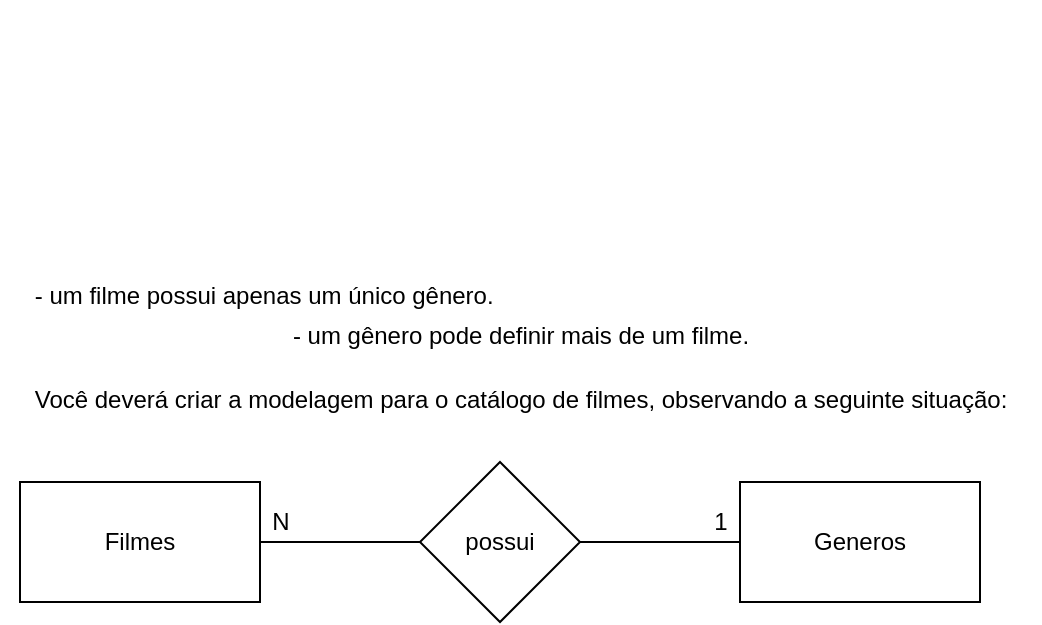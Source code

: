 <mxfile version="14.4.2" pages="2"><diagram id="G0jj-CVHuc0ZhgnbDvlZ" name="Conceitual"><mxGraphModel dx="777" dy="2457" grid="1" gridSize="10" guides="1" tooltips="1" connect="1" arrows="1" fold="1" page="1" pageScale="1" pageWidth="827" pageHeight="1169" math="0" shadow="0"><root><mxCell id="0"/><mxCell id="1" parent="0"/><mxCell id="H5ioQcjDnfmysEa3CIfM-4" style="edgeStyle=orthogonalEdgeStyle;rounded=0;orthogonalLoop=1;jettySize=auto;html=1;entryX=0;entryY=0.5;entryDx=0;entryDy=0;endArrow=none;endFill=0;" edge="1" parent="1" source="H5ioQcjDnfmysEa3CIfM-1" target="H5ioQcjDnfmysEa3CIfM-3"><mxGeometry relative="1" as="geometry"/></mxCell><mxCell id="H5ioQcjDnfmysEa3CIfM-1" value="Filmes" style="rounded=0;whiteSpace=wrap;html=1;" vertex="1" parent="1"><mxGeometry x="80" y="160" width="120" height="60" as="geometry"/></mxCell><mxCell id="H5ioQcjDnfmysEa3CIfM-2" value="Generos" style="rounded=0;whiteSpace=wrap;html=1;" vertex="1" parent="1"><mxGeometry x="440" y="160" width="120" height="60" as="geometry"/></mxCell><mxCell id="H5ioQcjDnfmysEa3CIfM-5" style="edgeStyle=orthogonalEdgeStyle;rounded=0;orthogonalLoop=1;jettySize=auto;html=1;endArrow=none;endFill=0;" edge="1" parent="1" source="H5ioQcjDnfmysEa3CIfM-3" target="H5ioQcjDnfmysEa3CIfM-2"><mxGeometry relative="1" as="geometry"/></mxCell><mxCell id="H5ioQcjDnfmysEa3CIfM-3" value="possui" style="rhombus;whiteSpace=wrap;html=1;" vertex="1" parent="1"><mxGeometry x="280" y="150" width="80" height="80" as="geometry"/></mxCell><mxCell id="H5ioQcjDnfmysEa3CIfM-6" value="&lt;div&gt;1&lt;/div&gt;" style="text;html=1;align=center;verticalAlign=middle;resizable=0;points=[];autosize=1;" vertex="1" parent="1"><mxGeometry x="420" y="170" width="20" height="20" as="geometry"/></mxCell><mxCell id="H5ioQcjDnfmysEa3CIfM-7" value="N" style="text;html=1;align=center;verticalAlign=middle;resizable=0;points=[];autosize=1;" vertex="1" parent="1"><mxGeometry x="200" y="170" width="20" height="20" as="geometry"/></mxCell><mxCell id="H5ioQcjDnfmysEa3CIfM-8" value="&lt;br/&gt;      &lt;table class=&quot;highlight tab-size js-file-line-container&quot;&gt;&lt;tbody&gt;&lt;tr&gt;&lt;td id=&quot;LC2&quot; class=&quot;blob-code blob-code-inner js-file-line&quot;&gt;&lt;br/&gt;&lt;br&gt;&lt;/td&gt;&lt;br/&gt;      &lt;/tr&gt;&lt;br/&gt;      &lt;tr&gt;&lt;br/&gt;        &lt;/tr&gt;&lt;/tbody&gt;&lt;/table&gt;&lt;table class=&quot;highlight tab-size js-file-line-container&quot;&gt;&lt;tbody&gt;&lt;tr&gt;&lt;td id=&quot;LC3&quot; class=&quot;blob-code blob-code-inner js-file-line&quot;&gt;- um filme possui apenas um único gênero.&lt;/td&gt;&lt;br/&gt;      &lt;/tr&gt;&lt;br/&gt;      &lt;tr&gt;&lt;br/&gt;        &lt;/tr&gt;&lt;/tbody&gt;&lt;/table&gt;- um gênero pode definir mais de um filme.&lt;table class=&quot;highlight tab-size js-file-line-container&quot;&gt;&lt;tbody&gt;&lt;tr&gt;&lt;td id=&quot;LC1&quot; class=&quot;blob-code blob-code-inner js-file-line&quot;&gt;Você deverá criar a modelagem para o catálogo de filmes, observando a seguinte situação:&lt;/td&gt;&lt;br/&gt;      &lt;/tr&gt;&lt;tr&gt;&lt;br/&gt;        &lt;/tr&gt;&lt;/tbody&gt;&lt;/table&gt;" style="text;html=1;align=center;verticalAlign=middle;resizable=0;points=[];autosize=1;" vertex="1" parent="1"><mxGeometry x="70" y="-80" width="520" height="210" as="geometry"/></mxCell></root></mxGraphModel></diagram><diagram id="Ibwy5rhuZMwK4cscpk7D" name="Logico"><mxGraphModel dx="777" dy="1288" grid="1" gridSize="10" guides="1" tooltips="1" connect="1" arrows="1" fold="1" page="1" pageScale="1" pageWidth="827" pageHeight="1169" math="0" shadow="0"><root><mxCell id="RYvfdpFkenIv-pzbGtCa-0"/><mxCell id="RYvfdpFkenIv-pzbGtCa-1" parent="RYvfdpFkenIv-pzbGtCa-0"/><mxCell id="RYvfdpFkenIv-pzbGtCa-2" value="Filmes" style="shape=table;startSize=30;container=1;collapsible=1;childLayout=tableLayout;fixedRows=1;rowLines=0;fontStyle=1;align=center;resizeLast=1;" vertex="1" parent="RYvfdpFkenIv-pzbGtCa-1"><mxGeometry x="20" y="80" width="180" height="130" as="geometry"/></mxCell><mxCell id="RYvfdpFkenIv-pzbGtCa-3" value="" style="shape=partialRectangle;collapsible=0;dropTarget=0;pointerEvents=0;fillColor=none;top=0;left=0;bottom=0;right=0;points=[[0,0.5],[1,0.5]];portConstraint=eastwest;" vertex="1" parent="RYvfdpFkenIv-pzbGtCa-2"><mxGeometry y="30" width="180" height="30" as="geometry"/></mxCell><mxCell id="RYvfdpFkenIv-pzbGtCa-4" value="PK" style="shape=partialRectangle;connectable=0;fillColor=none;top=0;left=0;bottom=0;right=0;fontStyle=1;overflow=hidden;" vertex="1" parent="RYvfdpFkenIv-pzbGtCa-3"><mxGeometry width="60" height="30" as="geometry"/></mxCell><mxCell id="RYvfdpFkenIv-pzbGtCa-5" value="IdFilme" style="shape=partialRectangle;connectable=0;fillColor=none;top=0;left=0;bottom=0;right=0;align=left;spacingLeft=6;fontStyle=1;overflow=hidden;" vertex="1" parent="RYvfdpFkenIv-pzbGtCa-3"><mxGeometry x="60" width="120" height="30" as="geometry"/></mxCell><mxCell id="RYvfdpFkenIv-pzbGtCa-6" value="" style="shape=partialRectangle;collapsible=0;dropTarget=0;pointerEvents=0;fillColor=none;top=0;left=0;bottom=1;right=0;points=[[0,0.5],[1,0.5]];portConstraint=eastwest;" vertex="1" parent="RYvfdpFkenIv-pzbGtCa-2"><mxGeometry y="60" width="180" height="30" as="geometry"/></mxCell><mxCell id="RYvfdpFkenIv-pzbGtCa-7" value="FK" style="shape=partialRectangle;connectable=0;fillColor=none;top=0;left=0;bottom=0;right=0;fontStyle=1;overflow=hidden;" vertex="1" parent="RYvfdpFkenIv-pzbGtCa-6"><mxGeometry width="60" height="30" as="geometry"/></mxCell><mxCell id="RYvfdpFkenIv-pzbGtCa-8" value="IdGenero" style="shape=partialRectangle;connectable=0;fillColor=none;top=0;left=0;bottom=0;right=0;align=left;spacingLeft=6;fontStyle=1;overflow=hidden;" vertex="1" parent="RYvfdpFkenIv-pzbGtCa-6"><mxGeometry x="60" width="120" height="30" as="geometry"/></mxCell><mxCell id="RYvfdpFkenIv-pzbGtCa-9" value="" style="shape=partialRectangle;collapsible=0;dropTarget=0;pointerEvents=0;fillColor=none;top=0;left=0;bottom=0;right=0;points=[[0,0.5],[1,0.5]];portConstraint=eastwest;" vertex="1" parent="RYvfdpFkenIv-pzbGtCa-2"><mxGeometry y="90" width="180" height="30" as="geometry"/></mxCell><mxCell id="RYvfdpFkenIv-pzbGtCa-10" value="" style="shape=partialRectangle;connectable=0;fillColor=none;top=0;left=0;bottom=0;right=0;editable=1;overflow=hidden;" vertex="1" parent="RYvfdpFkenIv-pzbGtCa-9"><mxGeometry width="60" height="30" as="geometry"/></mxCell><mxCell id="RYvfdpFkenIv-pzbGtCa-11" value="Titulo" style="shape=partialRectangle;connectable=0;fillColor=none;top=0;left=0;bottom=0;right=0;align=left;spacingLeft=6;overflow=hidden;" vertex="1" parent="RYvfdpFkenIv-pzbGtCa-9"><mxGeometry x="60" width="120" height="30" as="geometry"/></mxCell><mxCell id="RYvfdpFkenIv-pzbGtCa-15" value="Gêneros" style="shape=table;startSize=30;container=1;collapsible=1;childLayout=tableLayout;fixedRows=1;rowLines=0;fontStyle=1;align=center;resizeLast=1;" vertex="1" parent="RYvfdpFkenIv-pzbGtCa-1"><mxGeometry x="380" y="65" width="180" height="100" as="geometry"/></mxCell><mxCell id="RYvfdpFkenIv-pzbGtCa-16" value="" style="shape=partialRectangle;collapsible=0;dropTarget=0;pointerEvents=0;fillColor=none;top=0;left=0;bottom=1;right=0;points=[[0,0.5],[1,0.5]];portConstraint=eastwest;" vertex="1" parent="RYvfdpFkenIv-pzbGtCa-15"><mxGeometry y="30" width="180" height="30" as="geometry"/></mxCell><mxCell id="RYvfdpFkenIv-pzbGtCa-17" value="PK" style="shape=partialRectangle;connectable=0;fillColor=none;top=0;left=0;bottom=0;right=0;fontStyle=1;overflow=hidden;" vertex="1" parent="RYvfdpFkenIv-pzbGtCa-16"><mxGeometry width="30" height="30" as="geometry"/></mxCell><mxCell id="RYvfdpFkenIv-pzbGtCa-18" value="IdGenero" style="shape=partialRectangle;connectable=0;fillColor=none;top=0;left=0;bottom=0;right=0;align=left;spacingLeft=6;fontStyle=5;overflow=hidden;" vertex="1" parent="RYvfdpFkenIv-pzbGtCa-16"><mxGeometry x="30" width="150" height="30" as="geometry"/></mxCell><mxCell id="RYvfdpFkenIv-pzbGtCa-19" value="" style="shape=partialRectangle;collapsible=0;dropTarget=0;pointerEvents=0;fillColor=none;top=0;left=0;bottom=0;right=0;points=[[0,0.5],[1,0.5]];portConstraint=eastwest;" vertex="1" parent="RYvfdpFkenIv-pzbGtCa-15"><mxGeometry y="60" width="180" height="30" as="geometry"/></mxCell><mxCell id="RYvfdpFkenIv-pzbGtCa-20" value="" style="shape=partialRectangle;connectable=0;fillColor=none;top=0;left=0;bottom=0;right=0;editable=1;overflow=hidden;" vertex="1" parent="RYvfdpFkenIv-pzbGtCa-19"><mxGeometry width="30" height="30" as="geometry"/></mxCell><mxCell id="RYvfdpFkenIv-pzbGtCa-21" value="Nome" style="shape=partialRectangle;connectable=0;fillColor=none;top=0;left=0;bottom=0;right=0;align=left;spacingLeft=6;overflow=hidden;" vertex="1" parent="RYvfdpFkenIv-pzbGtCa-19"><mxGeometry x="30" width="150" height="30" as="geometry"/></mxCell><mxCell id="RYvfdpFkenIv-pzbGtCa-28" value="" style="edgeStyle=entityRelationEdgeStyle;fontSize=12;html=1;endArrow=ERoneToMany;exitX=0;exitY=0.5;exitDx=0;exitDy=0;entryX=1;entryY=0.5;entryDx=0;entryDy=0;" edge="1" parent="RYvfdpFkenIv-pzbGtCa-1" source="RYvfdpFkenIv-pzbGtCa-16" target="RYvfdpFkenIv-pzbGtCa-6"><mxGeometry width="100" height="100" relative="1" as="geometry"><mxPoint x="240" y="320" as="sourcePoint"/><mxPoint x="340" y="220" as="targetPoint"/></mxGeometry></mxCell></root></mxGraphModel></diagram></mxfile>